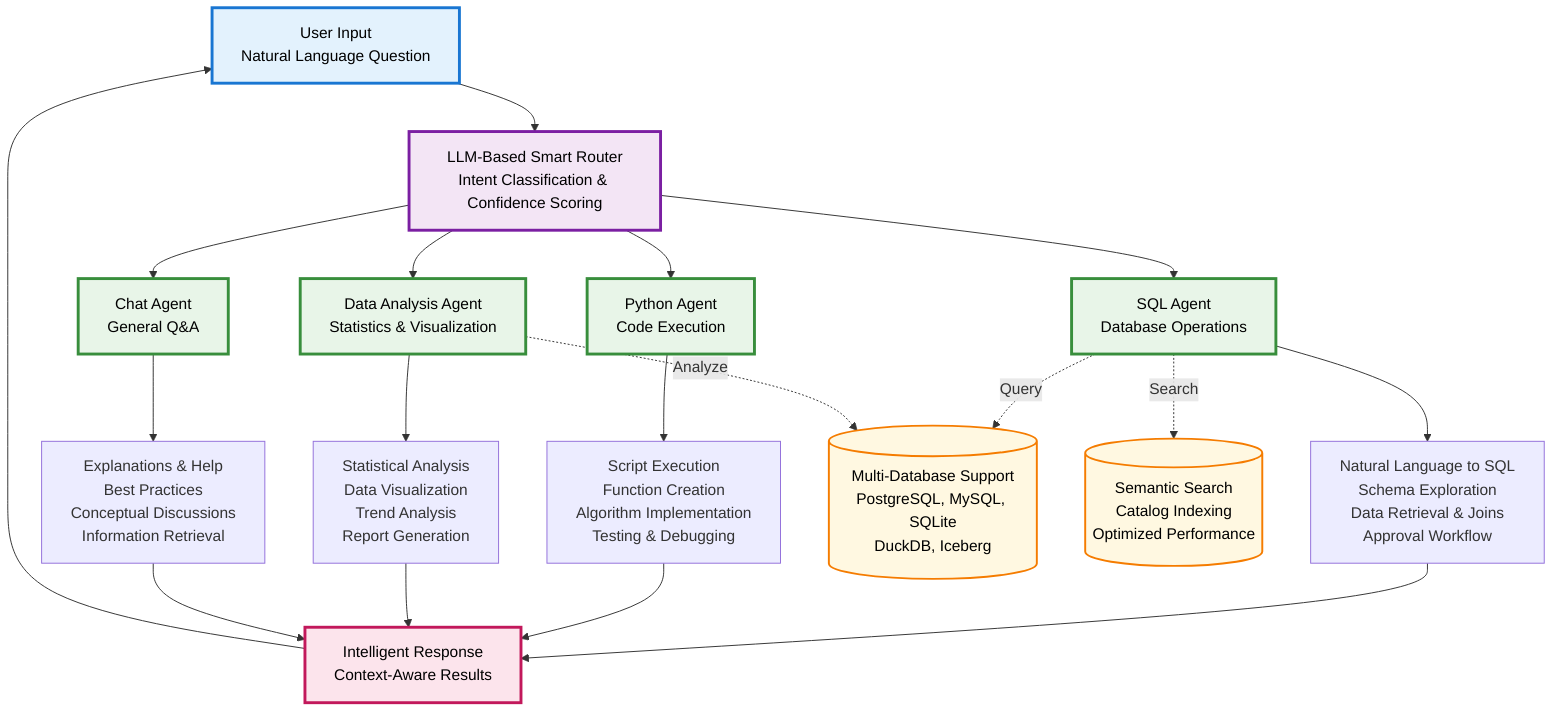 flowchart TD
    %% User Input
    User["User Input<br/>Natural Language Question"] --> Router
    
    %% Smart Router
    Router["LLM-Based Smart Router<br/>Intent Classification & Confidence Scoring"]
    
    %% Agent Selection
    Router --> SQL["SQL Agent<br/>Database Operations"]
    Router --> Python["Python Agent<br/>Code Execution"]
    Router --> Analysis["Data Analysis Agent<br/>Statistics & Visualization"]
    Router --> Chat["Chat Agent<br/>General Q&A"]
    
    %% Capabilities
    SQL --> SQLCap["Natural Language to SQL<br/>Schema Exploration<br/>Data Retrieval & Joins<br/>Approval Workflow"]
    
    Python --> PyCap["Script Execution<br/>Function Creation<br/>Algorithm Implementation<br/>Testing & Debugging"]
    
    Analysis --> AnalysisCap["Statistical Analysis<br/>Data Visualization<br/>Trend Analysis<br/>Report Generation"]
    
    Chat --> ChatCap["Explanations & Help<br/>Best Practices<br/>Conceptual Discussions<br/>Information Retrieval"]
    
    %% Data Integration
    DataStore[("Multi-Database Support<br/>PostgreSQL, MySQL, SQLite<br/>DuckDB, Iceberg")]
    
    %% Vector Store
    VectorStore[("Semantic Search<br/>Catalog Indexing<br/>Optimized Performance")]
    
    %% Connections
    SQL -.->|Query| DataStore
    Analysis -.->|Analyze| DataStore
    SQL -.->|Search| VectorStore
    
    %% Output
    SQLCap --> Output["Intelligent Response<br/>Context-Aware Results"]
    PyCap --> Output
    AnalysisCap --> Output
    ChatCap --> Output
    
    Output --> User
    
    %% Styling
    classDef userStyle fill:#e3f2fd,stroke:#1976d2,stroke-width:3px,color:#000
    classDef routerStyle fill:#f3e5f5,stroke:#7b1fa2,stroke-width:3px,color:#000
    classDef agentStyle fill:#e8f5e8,stroke:#388e3c,stroke-width:3px,color:#000
    classDef dataStyle fill:#fff8e1,stroke:#f57c00,stroke-width:2px,color:#000
    classDef outputStyle fill:#fce4ec,stroke:#c2185b,stroke-width:3px,color:#000
    
    class User userStyle
    class Router routerStyle
    class SQL,Python,Analysis,Chat agentStyle
    class DataStore,VectorStore dataStyle
    class Output outputStyle